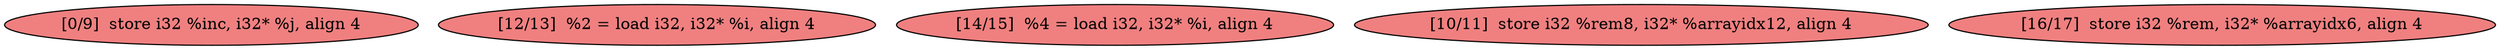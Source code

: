 
digraph G {


node376 [fillcolor=lightcoral,label="[0/9]  store i32 %inc, i32* %j, align 4",shape=ellipse,style=filled ]
node375 [fillcolor=lightcoral,label="[12/13]  %2 = load i32, i32* %i, align 4",shape=ellipse,style=filled ]
node373 [fillcolor=lightcoral,label="[14/15]  %4 = load i32, i32* %i, align 4",shape=ellipse,style=filled ]
node377 [fillcolor=lightcoral,label="[10/11]  store i32 %rem8, i32* %arrayidx12, align 4",shape=ellipse,style=filled ]
node374 [fillcolor=lightcoral,label="[16/17]  store i32 %rem, i32* %arrayidx6, align 4",shape=ellipse,style=filled ]



}
